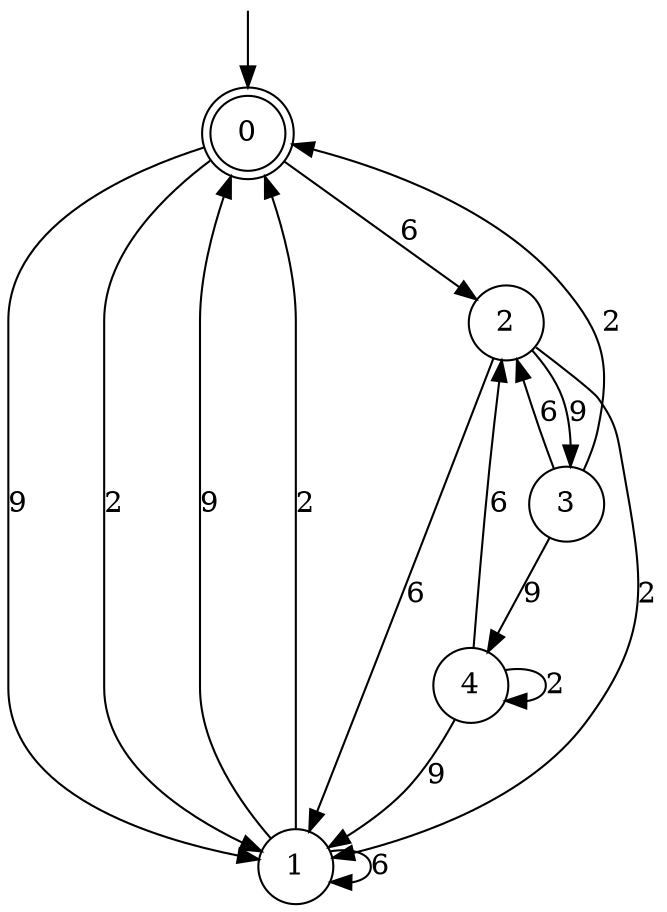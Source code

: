 digraph g {

	s0 [shape="doublecircle" label="0"];
	s1 [shape="circle" label="1"];
	s2 [shape="circle" label="2"];
	s3 [shape="circle" label="3"];
	s4 [shape="circle" label="4"];
	s0 -> s1 [label="9"];
	s0 -> s1 [label="2"];
	s0 -> s2 [label="6"];
	s1 -> s0 [label="9"];
	s1 -> s0 [label="2"];
	s1 -> s1 [label="6"];
	s2 -> s3 [label="9"];
	s2 -> s1 [label="2"];
	s2 -> s1 [label="6"];
	s3 -> s4 [label="9"];
	s3 -> s0 [label="2"];
	s3 -> s2 [label="6"];
	s4 -> s1 [label="9"];
	s4 -> s4 [label="2"];
	s4 -> s2 [label="6"];

__start0 [label="" shape="none" width="0" height="0"];
__start0 -> s0;

}
